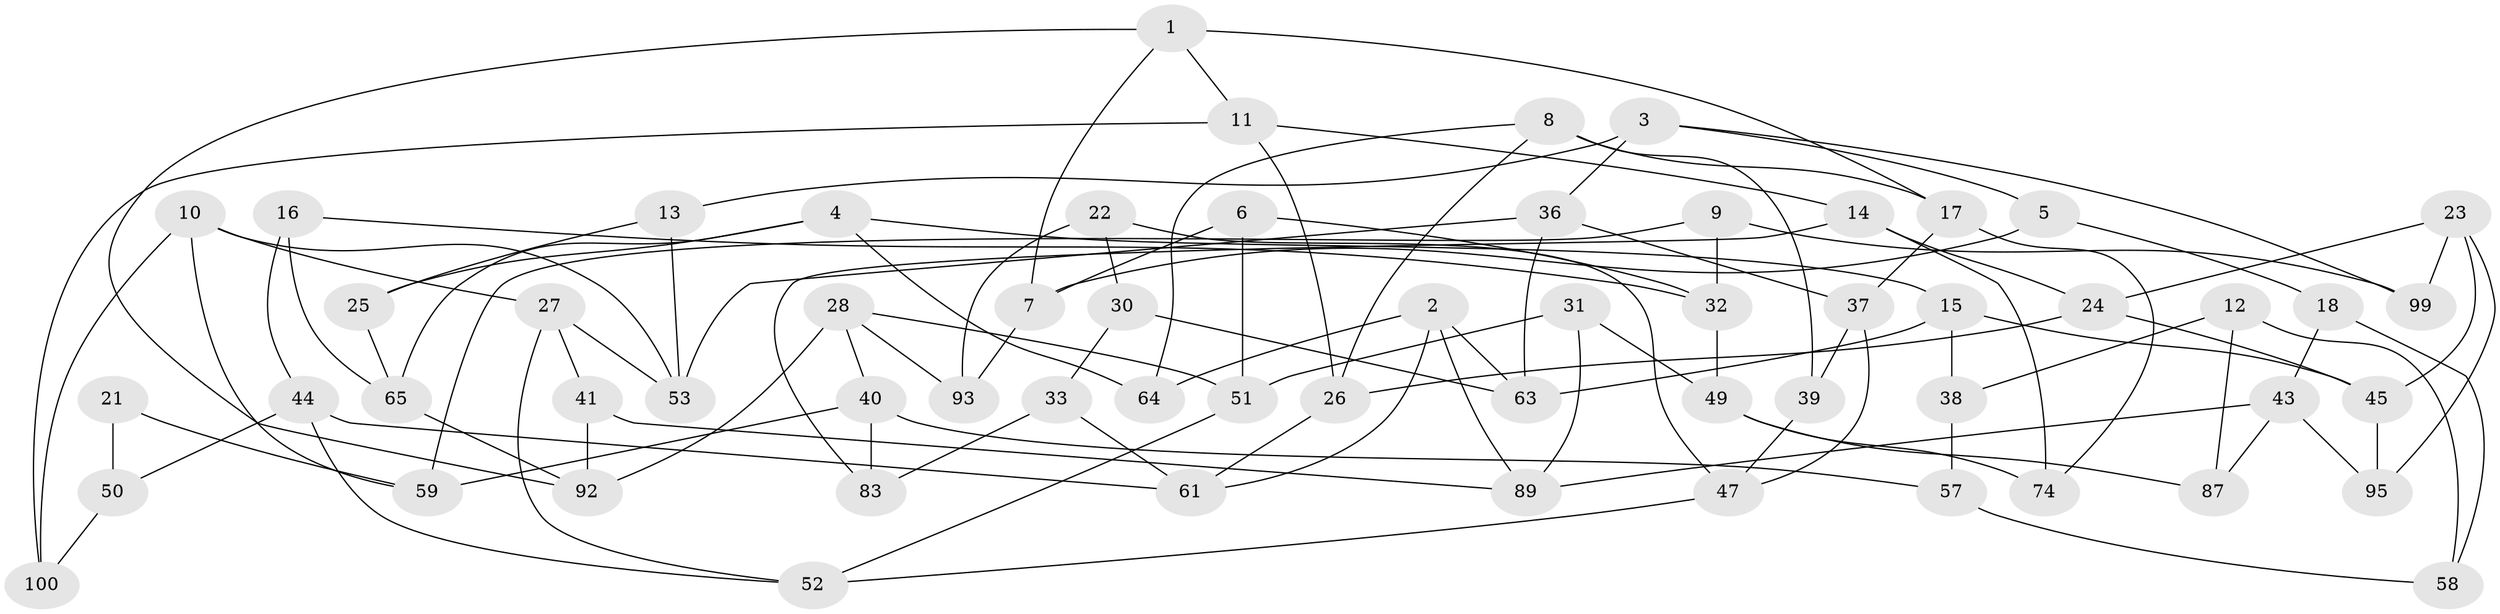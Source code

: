// original degree distribution, {3: 1.0}
// Generated by graph-tools (version 1.1) at 2025/11/02/21/25 10:11:15]
// undirected, 61 vertices, 108 edges
graph export_dot {
graph [start="1"]
  node [color=gray90,style=filled];
  1 [super="+42"];
  2 [super="+62"];
  3 [super="+86"];
  4 [super="+20"];
  5;
  6;
  7 [super="+78"];
  8 [super="+34"];
  9;
  10 [super="+85"];
  11 [super="+69"];
  12 [super="+72"];
  13;
  14 [super="+82"];
  15 [super="+55"];
  16;
  17 [super="+19"];
  18;
  21;
  22;
  23 [super="+35"];
  24 [super="+29"];
  25;
  26 [super="+54"];
  27 [super="+73"];
  28 [super="+76"];
  30;
  31;
  32 [super="+79"];
  33;
  36 [super="+46"];
  37 [super="+48"];
  38 [super="+60"];
  39;
  40 [super="+91"];
  41;
  43 [super="+66"];
  44 [super="+84"];
  45 [super="+68"];
  47 [super="+96"];
  49 [super="+56"];
  50 [super="+97"];
  51 [super="+90"];
  52 [super="+81"];
  53 [super="+88"];
  57 [super="+75"];
  58 [super="+70"];
  59 [super="+80"];
  61 [super="+71"];
  63 [super="+67"];
  64;
  65 [super="+77"];
  74;
  83;
  87;
  89 [super="+98"];
  92 [super="+94"];
  93;
  95;
  99;
  100;
  1 -- 92;
  1 -- 17;
  1 -- 11;
  1 -- 7;
  2 -- 64;
  2 -- 89;
  2 -- 61;
  2 -- 63;
  3 -- 99;
  3 -- 13;
  3 -- 36;
  3 -- 5;
  4 -- 64;
  4 -- 15;
  4 -- 65;
  4 -- 25;
  5 -- 18;
  5 -- 7;
  6 -- 51;
  6 -- 32;
  6 -- 7;
  7 -- 93;
  8 -- 39;
  8 -- 26;
  8 -- 17;
  8 -- 64;
  9 -- 32;
  9 -- 59;
  9 -- 99;
  10 -- 100;
  10 -- 27;
  10 -- 53;
  10 -- 59;
  11 -- 14;
  11 -- 100;
  11 -- 26;
  12 -- 38;
  12 -- 58 [weight=2];
  12 -- 87;
  13 -- 25;
  13 -- 53;
  14 -- 74;
  14 -- 83;
  14 -- 24;
  15 -- 63;
  15 -- 45;
  15 -- 38;
  16 -- 32;
  16 -- 65;
  16 -- 44;
  17 -- 74;
  17 -- 37;
  18 -- 58;
  18 -- 43;
  21 -- 59;
  21 -- 50 [weight=2];
  22 -- 30;
  22 -- 47;
  22 -- 93;
  23 -- 95;
  23 -- 45;
  23 -- 99;
  23 -- 24;
  24 -- 26;
  24 -- 45;
  25 -- 65;
  26 -- 61;
  27 -- 41;
  27 -- 53;
  27 -- 52;
  28 -- 92;
  28 -- 93;
  28 -- 40;
  28 -- 51;
  30 -- 63;
  30 -- 33;
  31 -- 89;
  31 -- 51;
  31 -- 49;
  32 -- 49;
  33 -- 83;
  33 -- 61;
  36 -- 63;
  36 -- 53;
  36 -- 37;
  37 -- 47;
  37 -- 39;
  38 -- 57 [weight=2];
  39 -- 47;
  40 -- 57;
  40 -- 83;
  40 -- 59;
  41 -- 89;
  41 -- 92;
  43 -- 89;
  43 -- 87;
  43 -- 95;
  44 -- 61;
  44 -- 50;
  44 -- 52;
  45 -- 95;
  47 -- 52;
  49 -- 74;
  49 -- 87;
  50 -- 100;
  51 -- 52;
  57 -- 58;
  65 -- 92;
}
